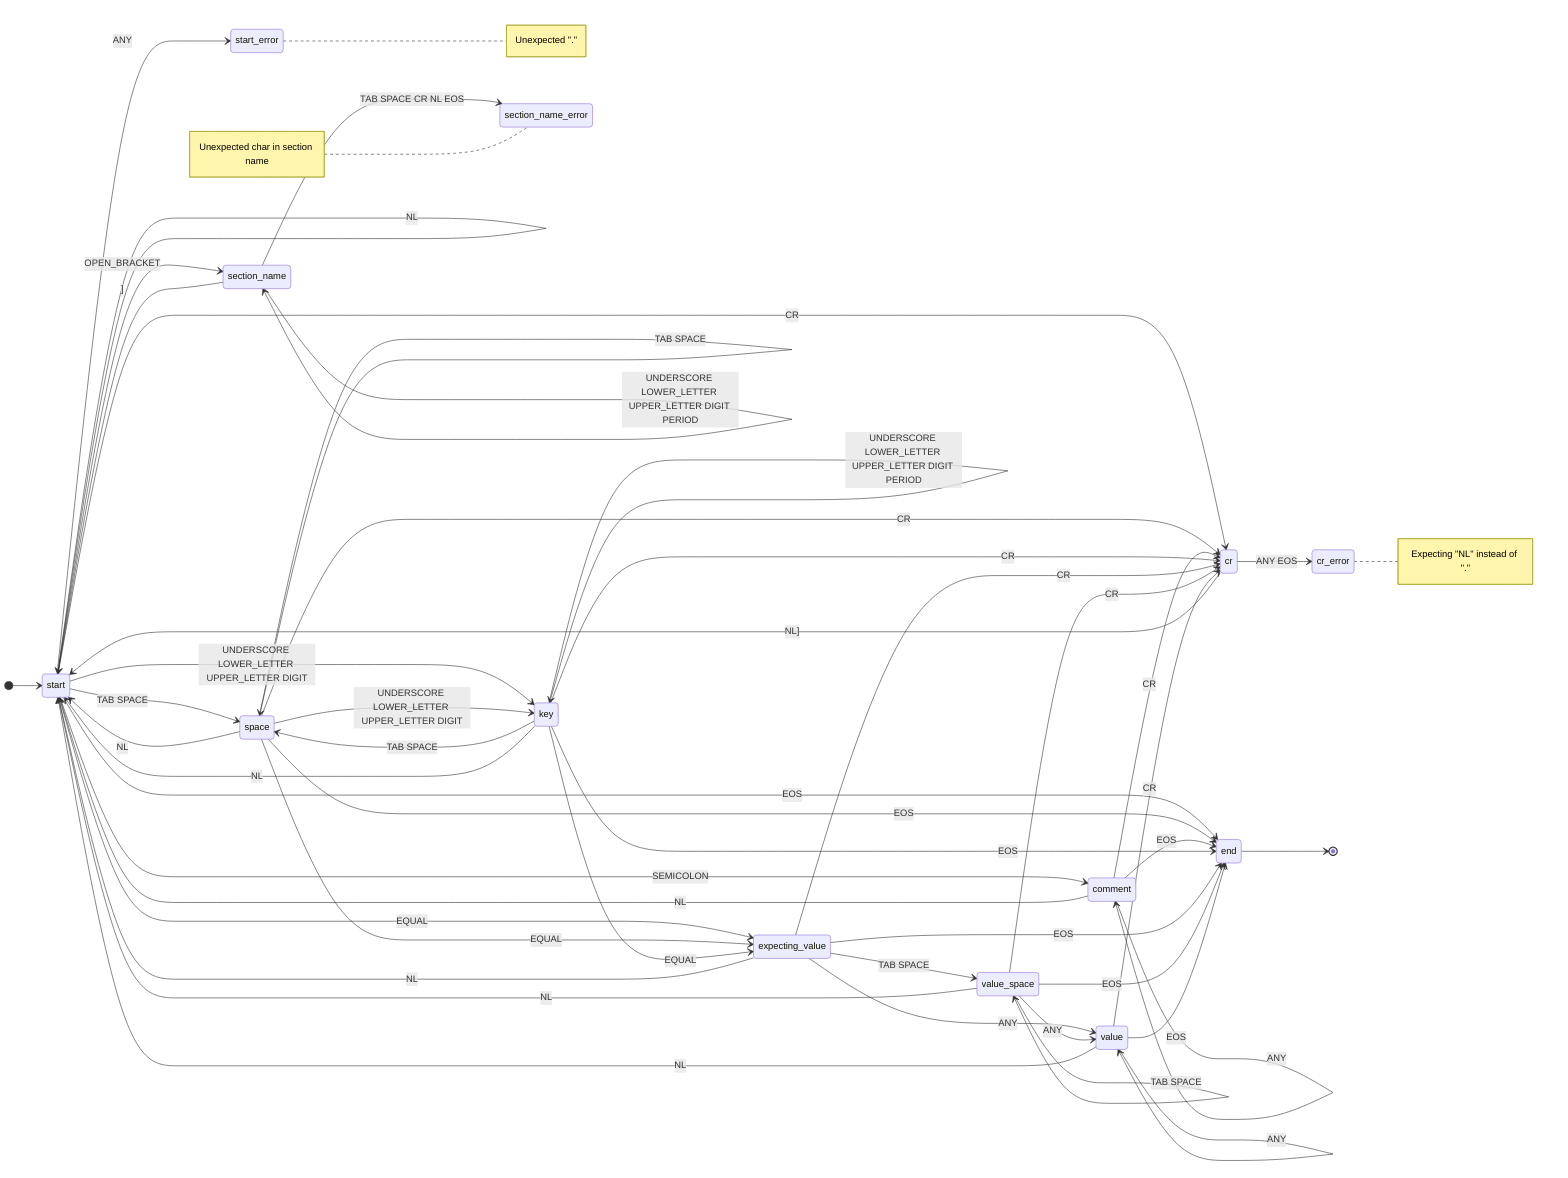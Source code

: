 stateDiagram-v2
  direction LR

  %%LEXER_TOKEN comment
  %%LEXER_TOKEN done
  %%LEXER_TOKEN space
  %%LEXER_TOKEN string
  %%LEXER_TOKEN section_begin
  %%LEXER_TOKEN section_end
  %%LEXER_TOKEN line_break

  %% start state
  [*] --> start
  start --> end: EOS
  start --> comment: SEMICOLON
  start --> space: TAB SPACE
  start --> cr: CR
  start --> start: NL
  start --> section_name: OPEN_BRACKET
  start --> key: UNDERSCORE LOWER_LETTER UPPER_LETTER DIGIT
  start --> expecting_value: EQUAL
  start --> start_error: ANY
  note right of start_error
    Unexpected "."
  end note
  
  %% space state
  space --> space: TAB SPACE
  space --> end: EOS
  space --> cr: CR
  space --> start: NL
  space --> key: UNDERSCORE LOWER_LETTER UPPER_LETTER DIGIT
  space --> expecting_value: EQUAL
  
  %% cr state
  cr --> start: NL]
  cr --> cr_error: ANY EOS
  note right of cr_error
    Expecting "NL" instead of "."
  end note

  %% comment state
  comment --> comment: ANY
  comment --> cr: CR
  comment --> start: NL
  comment --> end: EOS
  
  %% section_name state
  section_name --> section_name: UNDERSCORE LOWER_LETTER UPPER_LETTER DIGIT PERIOD
  section_name --> start: ]
  section_name --> section_name_error: TAB SPACE CR NL EOS
  note left of section_name_error
    Unexpected char in section name
  end note
  
  %% key state
  key --> key: UNDERSCORE LOWER_LETTER UPPER_LETTER DIGIT PERIOD
  key --> space: TAB SPACE
  key --> cr: CR
  key --> start: NL
  key --> expecting_value: EQUAL
  key --> end: EOS
  
  %% expecting_value state
  expecting_value --> value_space: TAB SPACE
  expecting_value --> cr: CR
  expecting_value --> start: NL
  expecting_value --> end: EOS
  expecting_value --> value: ANY

  %% value_space state
  value_space --> value_space: TAB SPACE
  value_space --> cr: CR
  value_space --> start: NL
  value_space --> end: EOS
  value_space --> value: ANY
  
  %% value state
  value --> value: ANY
%%  value --> space: TAB SPACE
  value --> cr: CR
  value --> start: NL
  value --> end: EOS

  %% end state
  end --> [*]